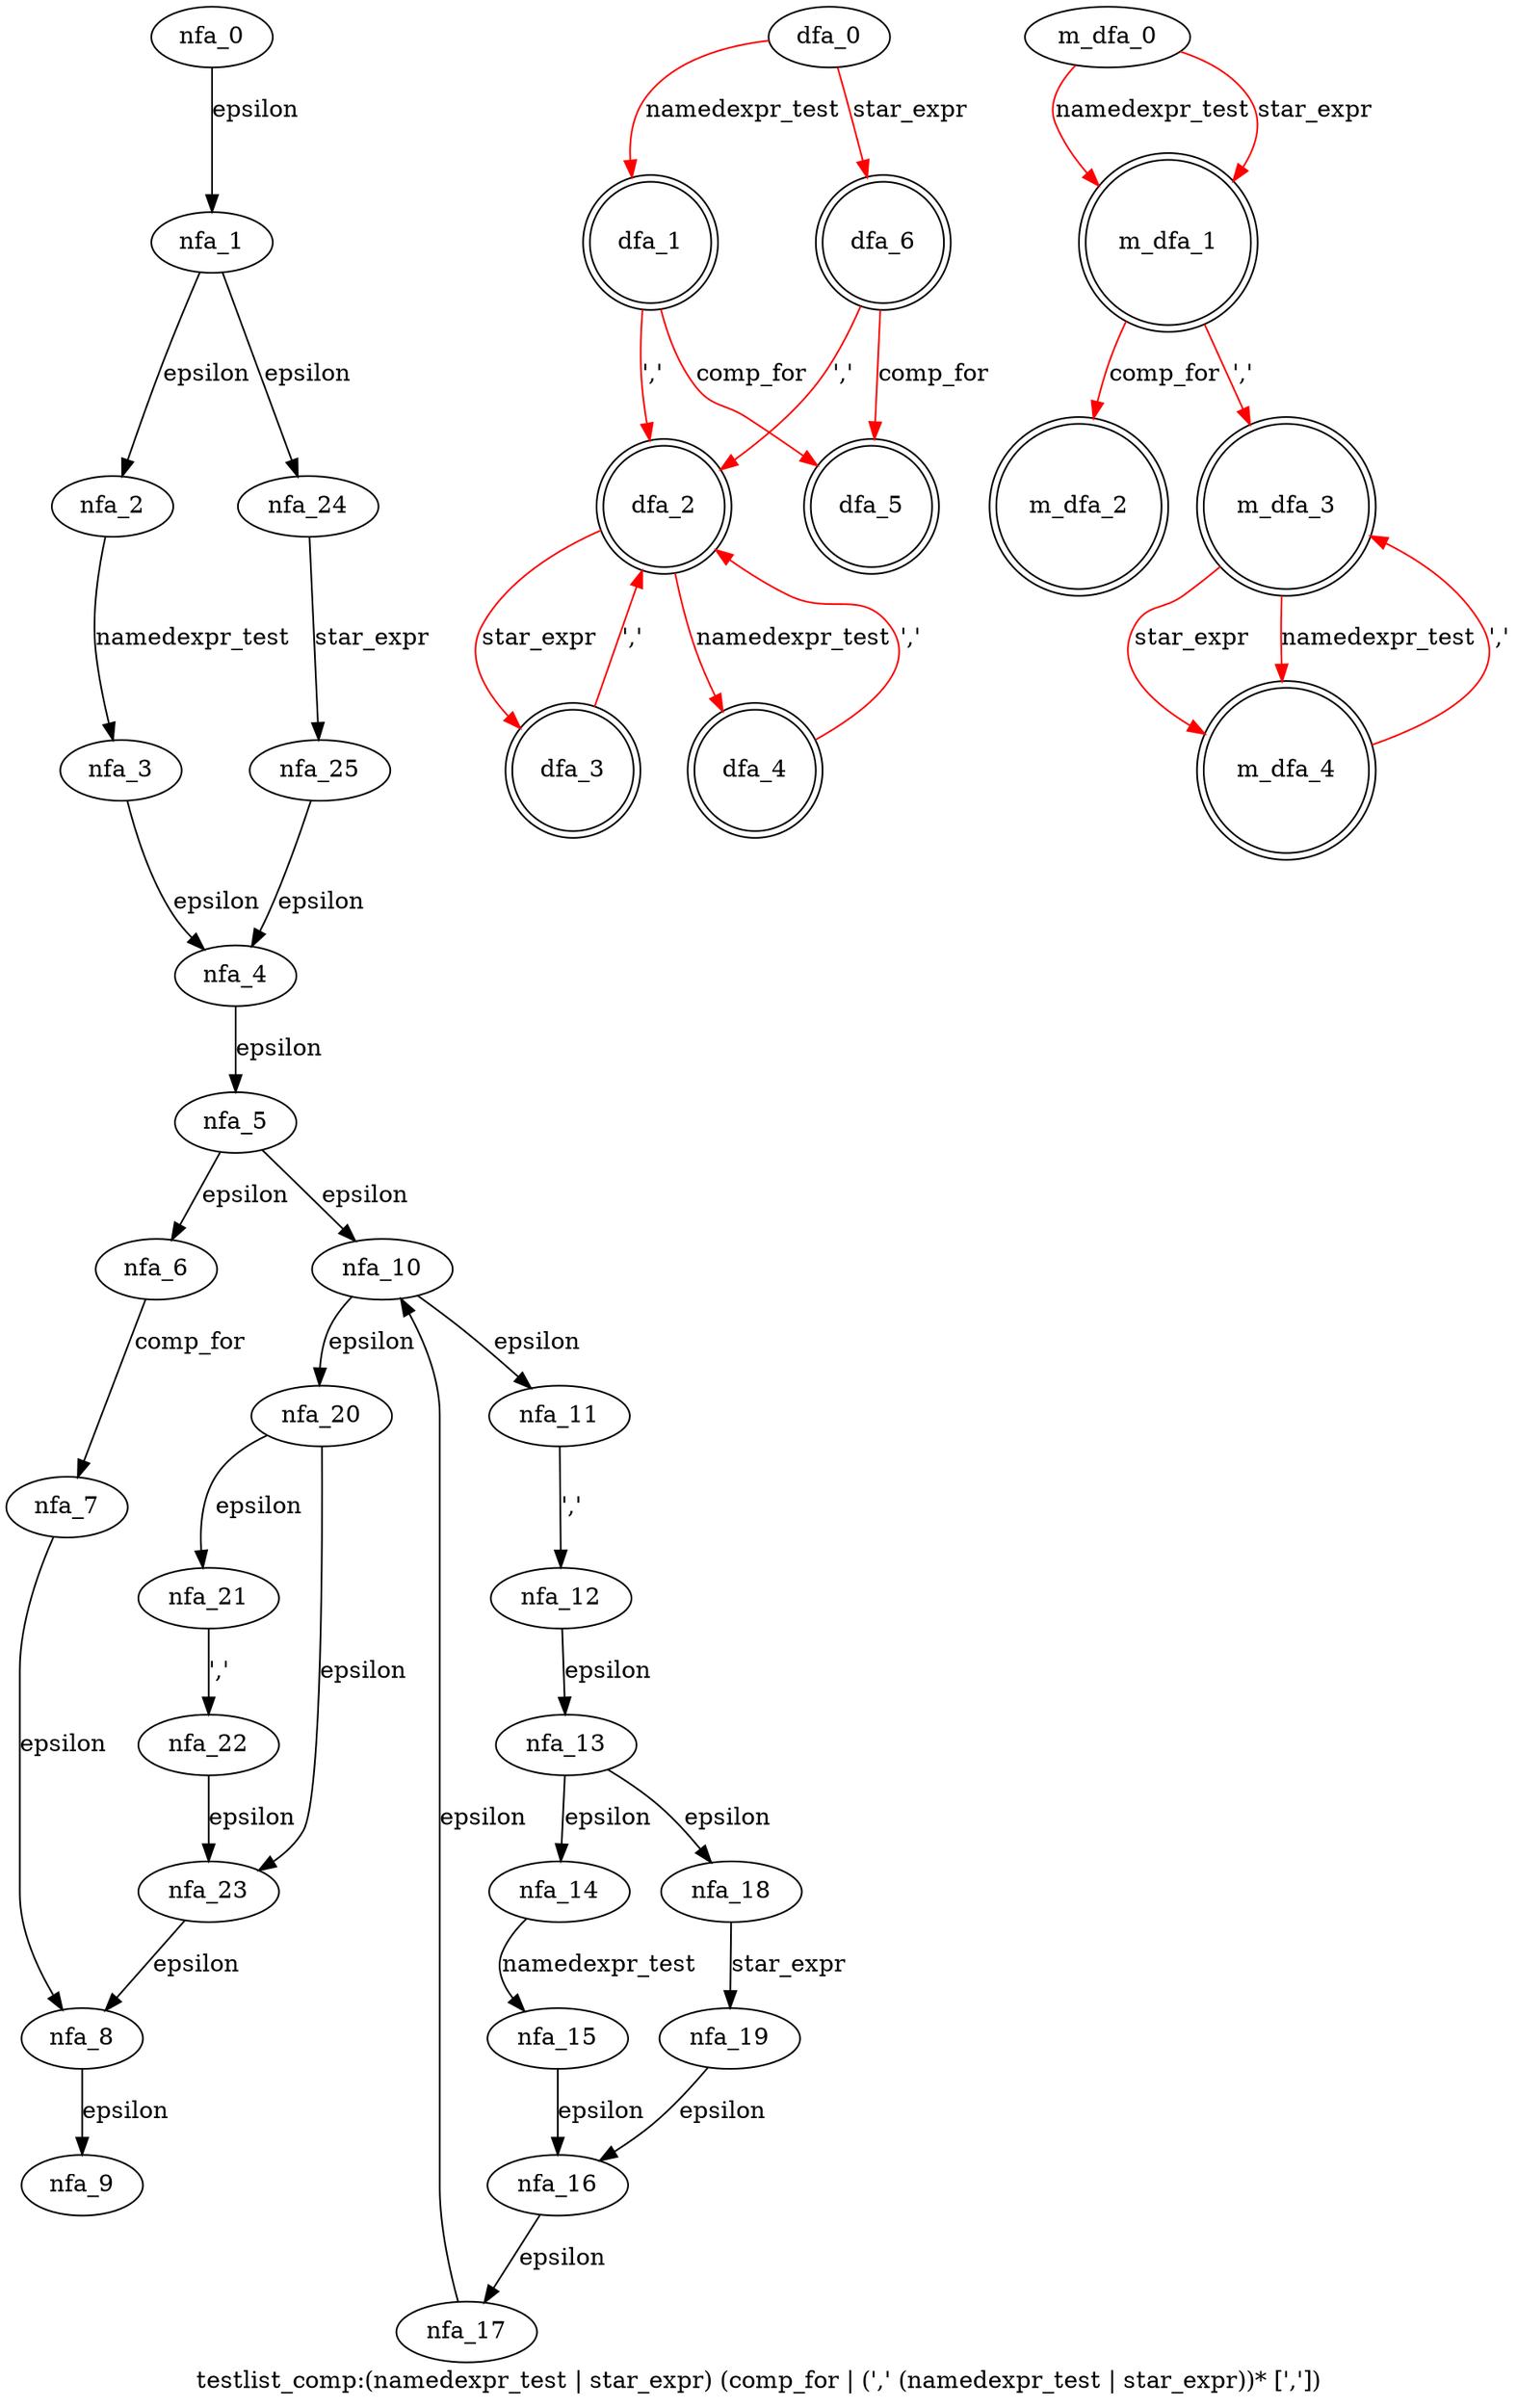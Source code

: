 digraph testlist_comp {
 graph[label="testlist_comp:(namedexpr_test | star_expr) (comp_for | (',' (namedexpr_test | star_expr))* [','])"]
 subgraph testlist_comp_nfa {
  nfa_0->nfa_1[label="epsilon"]
  nfa_1->nfa_2[label="epsilon"]
  nfa_2->nfa_3[label="namedexpr_test"]
  nfa_3->nfa_4[label="epsilon"]
  nfa_4->nfa_5[label="epsilon"]
  nfa_5->nfa_6[label="epsilon"]
  nfa_6->nfa_7[label="comp_for"]
  nfa_7->nfa_8[label="epsilon"]
  nfa_8->nfa_9[label="epsilon"]
  nfa_5->nfa_10[label="epsilon"]
  nfa_10->nfa_11[label="epsilon"]
  nfa_11->nfa_12[label="','"]
  nfa_12->nfa_13[label="epsilon"]
  nfa_13->nfa_14[label="epsilon"]
  nfa_14->nfa_15[label="namedexpr_test"]
  nfa_15->nfa_16[label="epsilon"]
  nfa_16->nfa_17[label="epsilon"]
  nfa_17->nfa_10[label="epsilon"]
  nfa_13->nfa_18[label="epsilon"]
  nfa_18->nfa_19[label="star_expr"]
  nfa_19->nfa_16[label="epsilon"]
  nfa_10->nfa_20[label="epsilon"]
  nfa_20->nfa_21[label="epsilon"]
  nfa_21->nfa_22[label="','"]
  nfa_22->nfa_23[label="epsilon"]
  nfa_23->nfa_8[label="epsilon"]
  nfa_20->nfa_23[label="epsilon"]
  nfa_1->nfa_24[label="epsilon"]
  nfa_24->nfa_25[label="star_expr"]
  nfa_25->nfa_4[label="epsilon"]
  }
 subgraph testlist_comp_dfa {
  dfa_0->dfa_1[label="namedexpr_test",color=red]
  dfa_1->dfa_2[label="','",color=red]
  dfa_2->dfa_3[label="star_expr",color=red]
  dfa_3->dfa_2[label="','",color=red]
  dfa_2->dfa_4[label="namedexpr_test",color=red]
  dfa_4->dfa_2[label="','",color=red]
  dfa_1->dfa_5[label="comp_for",color=red]
  dfa_0->dfa_6[label="star_expr",color=red]
  dfa_6->dfa_2[label="','",color=red]
  dfa_6->dfa_5[label="comp_for",color=red]
  dfa_1[shape=doublecircle]
  dfa_2[shape=doublecircle]
  dfa_3[shape=doublecircle]
  dfa_4[shape=doublecircle]
  dfa_5[shape=doublecircle]
  dfa_6[shape=doublecircle]
  }
 subgraph testlist_comp_m_dfa {
  m_dfa_0->m_dfa_1[label="namedexpr_test",color=red]
  m_dfa_1->m_dfa_2[label="comp_for",color=red]
  m_dfa_1->m_dfa_3[label="','",color=red]
  m_dfa_3->m_dfa_4[label="star_expr",color=red]
  m_dfa_4->m_dfa_3[label="','",color=red]
  m_dfa_3->m_dfa_4[label="namedexpr_test",color=red]
  m_dfa_0->m_dfa_1[label="star_expr",color=red]
  m_dfa_1[shape=doublecircle]
  m_dfa_2[shape=doublecircle]
  m_dfa_3[shape=doublecircle]
  m_dfa_4[shape=doublecircle]
  }
}
